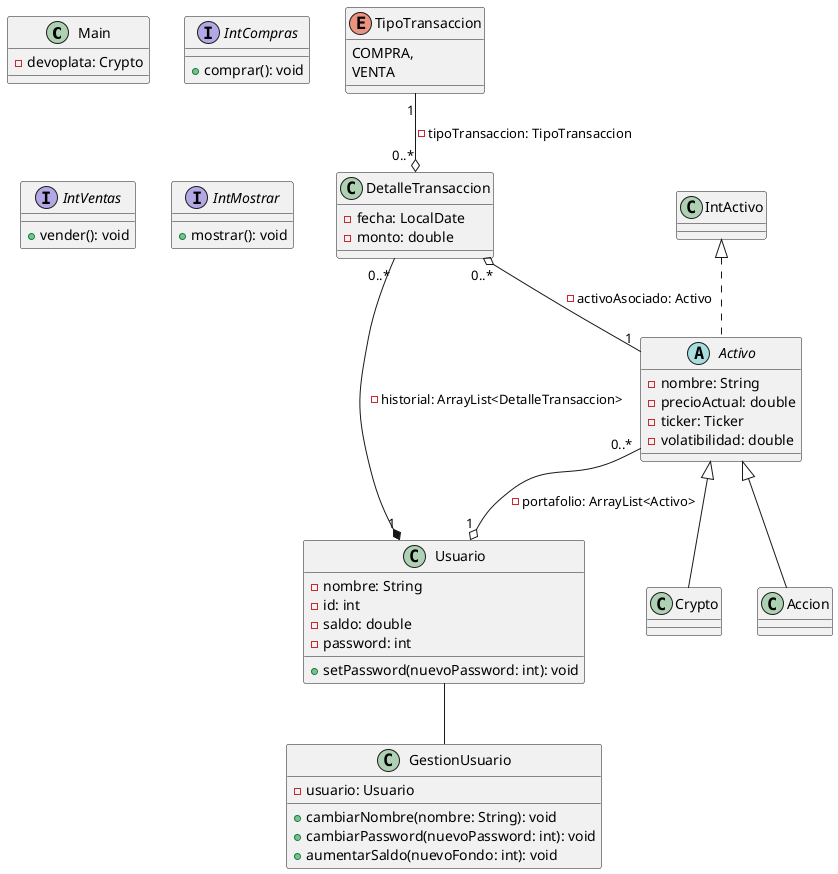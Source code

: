 @startuml

class Main {
    -devoplata: Crypto
}

enum TipoTransaccion {
    COMPRA,
    VENTA
}

class DetalleTransaccion {
    -fecha: LocalDate
    -monto: double
}

DetalleTransaccion "0..*" o-- "1" Activo: -activoAsociado: Activo

TipoTransaccion "1" --o "0..*" DetalleTransaccion: -tipoTransaccion: TipoTransaccion

class Usuario {
    -nombre: String
    -id: int
    -saldo: double
    -password: int

    +setPassword(nuevoPassword: int): void
}

DetalleTransaccion "0..*" --* "1" Usuario: -historial: ArrayList<DetalleTransaccion>

class GestionUsuario {
    -usuario: Usuario

    +cambiarNombre(nombre: String): void
    +cambiarPassword(nuevoPassword: int): void
    +aumentarSaldo(nuevoFondo: int): void
}

Usuario -- GestionUsuario

interface IntCompras {
    +comprar(): void
}

interface IntVentas {
    +vender(): void
}

interface IntMostrar {
    +mostrar(): void
}

abstract class Activo {
    -nombre: String
    -precioActual: double
    -ticker: Ticker
    -volatibilidad: double
}

class Crypto {

}

class Accion {

}

IntActivo <|.. Activo
Activo <|-- Accion
Activo <|-- Crypto

Activo "0..*" --o "1" Usuario: -portafolio: ArrayList<Activo>

@enduml